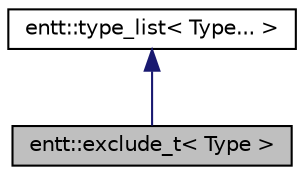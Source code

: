 digraph "entt::exclude_t&lt; Type &gt;"
{
 // LATEX_PDF_SIZE
  edge [fontname="Helvetica",fontsize="10",labelfontname="Helvetica",labelfontsize="10"];
  node [fontname="Helvetica",fontsize="10",shape=record];
  Node1 [label="entt::exclude_t\< Type \>",height=0.2,width=0.4,color="black", fillcolor="grey75", style="filled", fontcolor="black",tooltip="Alias for exclusion lists."];
  Node2 -> Node1 [dir="back",color="midnightblue",fontsize="10",style="solid",fontname="Helvetica"];
  Node2 [label="entt::type_list\< Type... \>",height=0.2,width=0.4,color="black", fillcolor="white", style="filled",URL="$structentt_1_1type__list.html",tooltip=" "];
}
